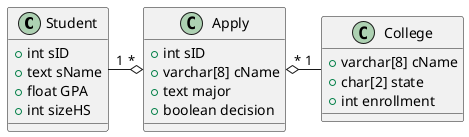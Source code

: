 @startuml

Student "1" -o "*" Apply
Apply   "*" o- "1" College

class Student {
    + int sID
    + text sName
    + float GPA
    + int sizeHS
    }

class College {
    + varchar[8] cName
    + char[2] state
    + int enrollment
    }

class Apply {
    + int sID
    + varchar[8] cName
    + text major
    + boolean decision
    }

@enduml
